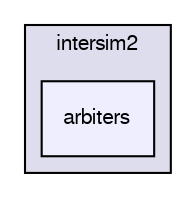 digraph G {
  bgcolor=transparent;
  compound=true
  node [ fontsize="10", fontname="FreeSans"];
  edge [ labelfontsize="10", labelfontname="FreeSans"];
  subgraph clusterdir_7e44b91c2d8bca2324eb4df0ed8bb374 {
    graph [ bgcolor="#ddddee", pencolor="black", label="intersim2" fontname="FreeSans", fontsize="10", URL="dir_7e44b91c2d8bca2324eb4df0ed8bb374.html"]
  dir_6746007df221dd42c147469566f5f7dd [shape=box, label="arbiters", style="filled", fillcolor="#eeeeff", pencolor="black", URL="dir_6746007df221dd42c147469566f5f7dd.html"];
  }
}
